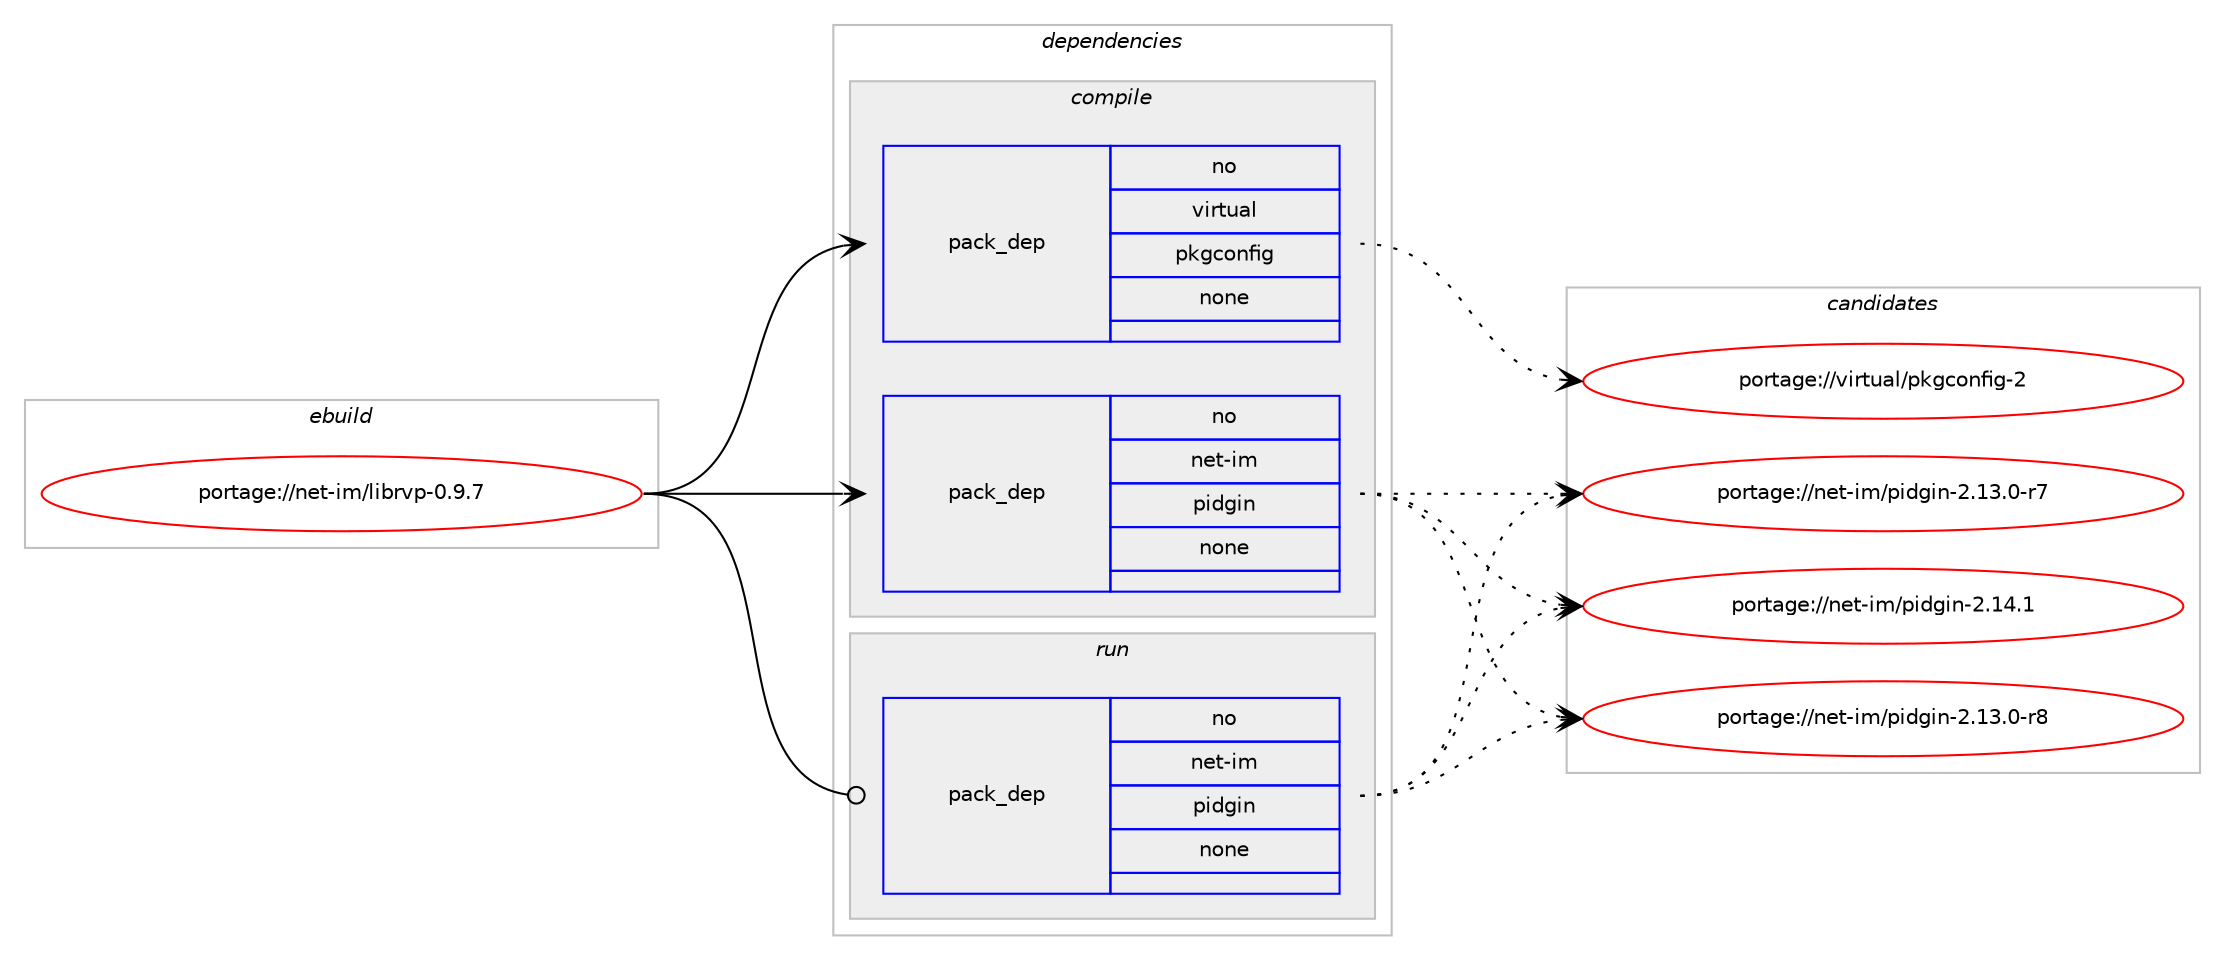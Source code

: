 digraph prolog {

# *************
# Graph options
# *************

newrank=true;
concentrate=true;
compound=true;
graph [rankdir=LR,fontname=Helvetica,fontsize=10,ranksep=1.5];#, ranksep=2.5, nodesep=0.2];
edge  [arrowhead=vee];
node  [fontname=Helvetica,fontsize=10];

# **********
# The ebuild
# **********

subgraph cluster_leftcol {
color=gray;
rank=same;
label=<<i>ebuild</i>>;
id [label="portage://net-im/librvp-0.9.7", color=red, width=4, href="../net-im/librvp-0.9.7.svg"];
}

# ****************
# The dependencies
# ****************

subgraph cluster_midcol {
color=gray;
label=<<i>dependencies</i>>;
subgraph cluster_compile {
fillcolor="#eeeeee";
style=filled;
label=<<i>compile</i>>;
subgraph pack3894 {
dependency4821 [label=<<TABLE BORDER="0" CELLBORDER="1" CELLSPACING="0" CELLPADDING="4" WIDTH="220"><TR><TD ROWSPAN="6" CELLPADDING="30">pack_dep</TD></TR><TR><TD WIDTH="110">no</TD></TR><TR><TD>net-im</TD></TR><TR><TD>pidgin</TD></TR><TR><TD>none</TD></TR><TR><TD></TD></TR></TABLE>>, shape=none, color=blue];
}
id:e -> dependency4821:w [weight=20,style="solid",arrowhead="vee"];
subgraph pack3895 {
dependency4822 [label=<<TABLE BORDER="0" CELLBORDER="1" CELLSPACING="0" CELLPADDING="4" WIDTH="220"><TR><TD ROWSPAN="6" CELLPADDING="30">pack_dep</TD></TR><TR><TD WIDTH="110">no</TD></TR><TR><TD>virtual</TD></TR><TR><TD>pkgconfig</TD></TR><TR><TD>none</TD></TR><TR><TD></TD></TR></TABLE>>, shape=none, color=blue];
}
id:e -> dependency4822:w [weight=20,style="solid",arrowhead="vee"];
}
subgraph cluster_compileandrun {
fillcolor="#eeeeee";
style=filled;
label=<<i>compile and run</i>>;
}
subgraph cluster_run {
fillcolor="#eeeeee";
style=filled;
label=<<i>run</i>>;
subgraph pack3896 {
dependency4823 [label=<<TABLE BORDER="0" CELLBORDER="1" CELLSPACING="0" CELLPADDING="4" WIDTH="220"><TR><TD ROWSPAN="6" CELLPADDING="30">pack_dep</TD></TR><TR><TD WIDTH="110">no</TD></TR><TR><TD>net-im</TD></TR><TR><TD>pidgin</TD></TR><TR><TD>none</TD></TR><TR><TD></TD></TR></TABLE>>, shape=none, color=blue];
}
id:e -> dependency4823:w [weight=20,style="solid",arrowhead="odot"];
}
}

# **************
# The candidates
# **************

subgraph cluster_choices {
rank=same;
color=gray;
label=<<i>candidates</i>>;

subgraph choice3894 {
color=black;
nodesep=1;
choice110101116451051094711210510010310511045504649524649 [label="portage://net-im/pidgin-2.14.1", color=red, width=4,href="../net-im/pidgin-2.14.1.svg"];
choice1101011164510510947112105100103105110455046495146484511456 [label="portage://net-im/pidgin-2.13.0-r8", color=red, width=4,href="../net-im/pidgin-2.13.0-r8.svg"];
choice1101011164510510947112105100103105110455046495146484511455 [label="portage://net-im/pidgin-2.13.0-r7", color=red, width=4,href="../net-im/pidgin-2.13.0-r7.svg"];
dependency4821:e -> choice110101116451051094711210510010310511045504649524649:w [style=dotted,weight="100"];
dependency4821:e -> choice1101011164510510947112105100103105110455046495146484511456:w [style=dotted,weight="100"];
dependency4821:e -> choice1101011164510510947112105100103105110455046495146484511455:w [style=dotted,weight="100"];
}
subgraph choice3895 {
color=black;
nodesep=1;
choice1181051141161179710847112107103991111101021051034550 [label="portage://virtual/pkgconfig-2", color=red, width=4,href="../virtual/pkgconfig-2.svg"];
dependency4822:e -> choice1181051141161179710847112107103991111101021051034550:w [style=dotted,weight="100"];
}
subgraph choice3896 {
color=black;
nodesep=1;
choice110101116451051094711210510010310511045504649524649 [label="portage://net-im/pidgin-2.14.1", color=red, width=4,href="../net-im/pidgin-2.14.1.svg"];
choice1101011164510510947112105100103105110455046495146484511456 [label="portage://net-im/pidgin-2.13.0-r8", color=red, width=4,href="../net-im/pidgin-2.13.0-r8.svg"];
choice1101011164510510947112105100103105110455046495146484511455 [label="portage://net-im/pidgin-2.13.0-r7", color=red, width=4,href="../net-im/pidgin-2.13.0-r7.svg"];
dependency4823:e -> choice110101116451051094711210510010310511045504649524649:w [style=dotted,weight="100"];
dependency4823:e -> choice1101011164510510947112105100103105110455046495146484511456:w [style=dotted,weight="100"];
dependency4823:e -> choice1101011164510510947112105100103105110455046495146484511455:w [style=dotted,weight="100"];
}
}

}
